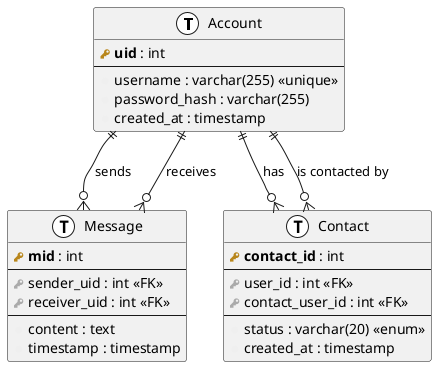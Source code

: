 @startuml Messenger

!define primary_key(x) <b><color:#b8861b><&key></color> x</b>
!define foreign_key(x) <color:#aaaaaa><&key></color> x
!define column(x) <color:#efefef><&media-record></color> x
!define table(x) entity x << (T, white) >>

table(Account) {
    primary_key(uid) : int
    --
    column(username) : varchar(255) <<unique>>
    column(password_hash) : varchar(255)
    column(created_at) : timestamp
}

table(Message) {
    primary_key(mid) : int
    --
    foreign_key(sender_uid) : int <<FK>>
    foreign_key(receiver_uid) : int <<FK>>
    --
    column(content) : text
    column(timestamp) : timestamp
}

table(Contact) {
    primary_key(contact_id) : int
    --
    foreign_key(user_id) : int <<FK>>
    foreign_key(contact_user_id) : int <<FK>>
    --
    column(status) : varchar(20) <<enum>>
    column(created_at) : timestamp
}

Account ||--o{ Message : sends
Account ||--o{ Message : receives
Account ||--o{ Contact : has
Account ||--o{ Contact : is contacted by



@enduml
